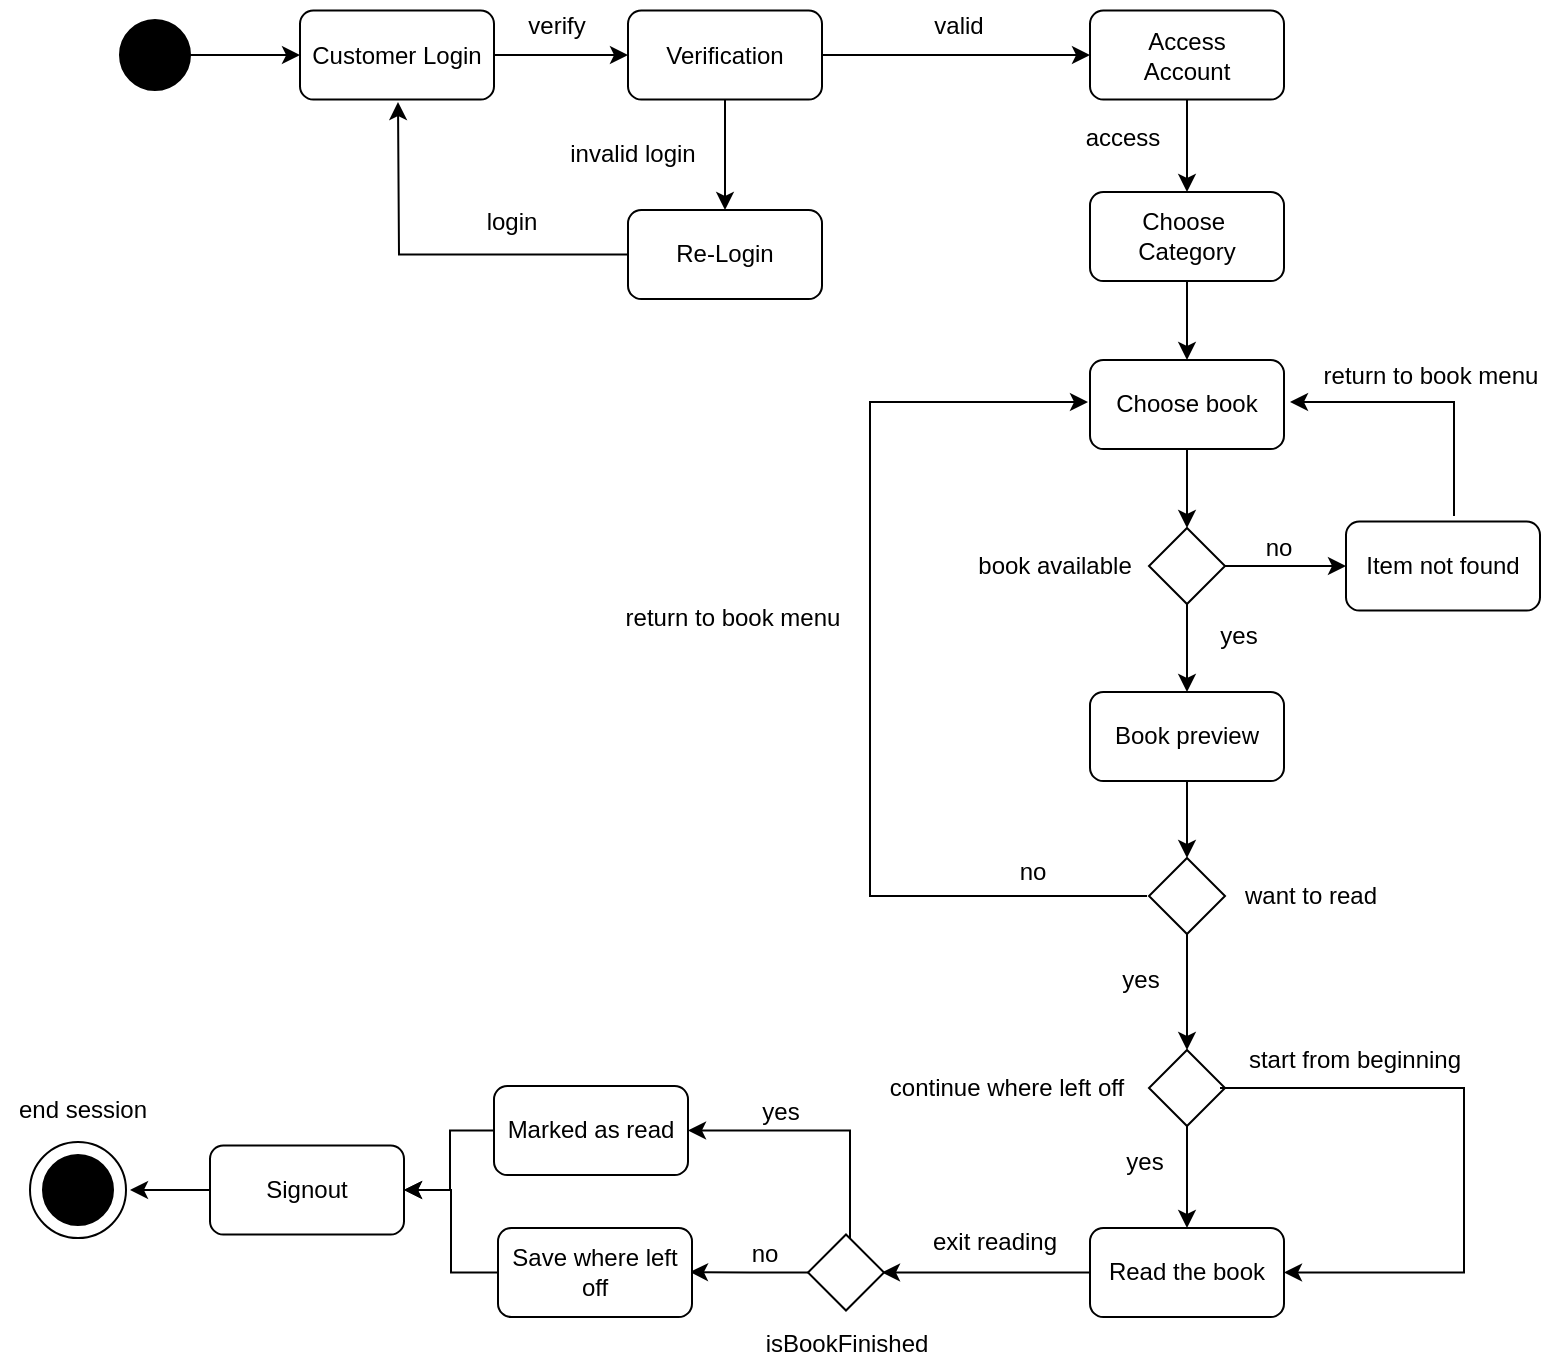 <mxfile version="24.7.17">
  <diagram name="Page-1" id="7nEKnkgAgNU6XBnmRiWE">
    <mxGraphModel dx="954" dy="569" grid="0" gridSize="10" guides="1" tooltips="1" connect="1" arrows="1" fold="1" page="1" pageScale="1" pageWidth="827" pageHeight="1169" math="0" shadow="0">
      <root>
        <mxCell id="0" />
        <mxCell id="1" parent="0" />
        <mxCell id="6wFxL5HSVmzdd2mruH-2-7" value="" style="edgeStyle=orthogonalEdgeStyle;rounded=0;orthogonalLoop=1;jettySize=auto;html=1;" parent="1" source="6wFxL5HSVmzdd2mruH-2-1" target="6wFxL5HSVmzdd2mruH-2-2" edge="1">
          <mxGeometry relative="1" as="geometry" />
        </mxCell>
        <mxCell id="6wFxL5HSVmzdd2mruH-2-1" value="" style="ellipse;whiteSpace=wrap;html=1;aspect=fixed;fillColor=#000000;" parent="1" vertex="1">
          <mxGeometry x="65" y="40" width="35" height="35" as="geometry" />
        </mxCell>
        <mxCell id="6wFxL5HSVmzdd2mruH-2-8" value="" style="edgeStyle=orthogonalEdgeStyle;rounded=0;orthogonalLoop=1;jettySize=auto;html=1;" parent="1" source="6wFxL5HSVmzdd2mruH-2-2" target="6wFxL5HSVmzdd2mruH-2-3" edge="1">
          <mxGeometry relative="1" as="geometry" />
        </mxCell>
        <mxCell id="6wFxL5HSVmzdd2mruH-2-2" value="Customer Login" style="rounded=1;whiteSpace=wrap;html=1;" parent="1" vertex="1">
          <mxGeometry x="155" y="35.25" width="97" height="44.5" as="geometry" />
        </mxCell>
        <mxCell id="6wFxL5HSVmzdd2mruH-2-9" value="" style="edgeStyle=orthogonalEdgeStyle;rounded=0;orthogonalLoop=1;jettySize=auto;html=1;" parent="1" source="6wFxL5HSVmzdd2mruH-2-3" target="6wFxL5HSVmzdd2mruH-2-4" edge="1">
          <mxGeometry relative="1" as="geometry" />
        </mxCell>
        <mxCell id="6wFxL5HSVmzdd2mruH-2-14" style="edgeStyle=orthogonalEdgeStyle;rounded=0;orthogonalLoop=1;jettySize=auto;html=1;entryX=0;entryY=0.5;entryDx=0;entryDy=0;" parent="1" source="6wFxL5HSVmzdd2mruH-2-3" target="6wFxL5HSVmzdd2mruH-2-5" edge="1">
          <mxGeometry relative="1" as="geometry" />
        </mxCell>
        <mxCell id="6wFxL5HSVmzdd2mruH-2-3" value="Verification" style="rounded=1;whiteSpace=wrap;html=1;" parent="1" vertex="1">
          <mxGeometry x="319" y="35.25" width="97" height="44.5" as="geometry" />
        </mxCell>
        <mxCell id="6wFxL5HSVmzdd2mruH-2-10" style="edgeStyle=orthogonalEdgeStyle;rounded=0;orthogonalLoop=1;jettySize=auto;html=1;" parent="1" source="6wFxL5HSVmzdd2mruH-2-4" edge="1">
          <mxGeometry relative="1" as="geometry">
            <mxPoint x="204" y="81" as="targetPoint" />
          </mxGeometry>
        </mxCell>
        <mxCell id="6wFxL5HSVmzdd2mruH-2-4" value="Re-Login" style="rounded=1;whiteSpace=wrap;html=1;" parent="1" vertex="1">
          <mxGeometry x="319" y="135" width="97" height="44.5" as="geometry" />
        </mxCell>
        <mxCell id="6wFxL5HSVmzdd2mruH-2-16" style="edgeStyle=orthogonalEdgeStyle;rounded=0;orthogonalLoop=1;jettySize=auto;html=1;entryX=0.5;entryY=0;entryDx=0;entryDy=0;" parent="1" source="6wFxL5HSVmzdd2mruH-2-5" target="6wFxL5HSVmzdd2mruH-2-6" edge="1">
          <mxGeometry relative="1" as="geometry" />
        </mxCell>
        <mxCell id="6wFxL5HSVmzdd2mruH-2-5" value="Access&lt;div&gt;Account&lt;/div&gt;" style="rounded=1;whiteSpace=wrap;html=1;" parent="1" vertex="1">
          <mxGeometry x="550" y="35.25" width="97" height="44.5" as="geometry" />
        </mxCell>
        <mxCell id="6wFxL5HSVmzdd2mruH-2-21" value="" style="edgeStyle=orthogonalEdgeStyle;rounded=0;orthogonalLoop=1;jettySize=auto;html=1;" parent="1" source="6wFxL5HSVmzdd2mruH-2-6" target="6wFxL5HSVmzdd2mruH-2-20" edge="1">
          <mxGeometry relative="1" as="geometry" />
        </mxCell>
        <mxCell id="6wFxL5HSVmzdd2mruH-2-6" value="Choose&amp;nbsp;&lt;div&gt;Category&lt;/div&gt;" style="rounded=1;whiteSpace=wrap;html=1;" parent="1" vertex="1">
          <mxGeometry x="550" y="126" width="97" height="44.5" as="geometry" />
        </mxCell>
        <mxCell id="6wFxL5HSVmzdd2mruH-2-11" value="login" style="text;html=1;align=center;verticalAlign=middle;whiteSpace=wrap;rounded=0;" parent="1" vertex="1">
          <mxGeometry x="231" y="126" width="60" height="30" as="geometry" />
        </mxCell>
        <mxCell id="6wFxL5HSVmzdd2mruH-2-12" value="verify" style="text;html=1;align=center;verticalAlign=middle;resizable=0;points=[];autosize=1;strokeColor=none;fillColor=none;" parent="1" vertex="1">
          <mxGeometry x="259" y="30" width="47" height="26" as="geometry" />
        </mxCell>
        <mxCell id="6wFxL5HSVmzdd2mruH-2-13" value="invalid login" style="text;html=1;align=center;verticalAlign=middle;resizable=0;points=[];autosize=1;strokeColor=none;fillColor=none;" parent="1" vertex="1">
          <mxGeometry x="280" y="94" width="81" height="26" as="geometry" />
        </mxCell>
        <mxCell id="6wFxL5HSVmzdd2mruH-2-15" value="valid" style="text;html=1;align=center;verticalAlign=middle;resizable=0;points=[];autosize=1;strokeColor=none;fillColor=none;" parent="1" vertex="1">
          <mxGeometry x="462" y="30" width="43" height="26" as="geometry" />
        </mxCell>
        <mxCell id="6wFxL5HSVmzdd2mruH-2-17" value="access" style="text;html=1;align=center;verticalAlign=middle;resizable=0;points=[];autosize=1;strokeColor=none;fillColor=none;" parent="1" vertex="1">
          <mxGeometry x="538" y="86" width="55" height="26" as="geometry" />
        </mxCell>
        <mxCell id="6wFxL5HSVmzdd2mruH-2-23" value="" style="edgeStyle=orthogonalEdgeStyle;rounded=0;orthogonalLoop=1;jettySize=auto;html=1;" parent="1" source="6wFxL5HSVmzdd2mruH-2-20" target="6wFxL5HSVmzdd2mruH-2-22" edge="1">
          <mxGeometry relative="1" as="geometry" />
        </mxCell>
        <mxCell id="6wFxL5HSVmzdd2mruH-2-20" value="Choose&amp;nbsp;&lt;span style=&quot;background-color: initial;&quot;&gt;book&lt;/span&gt;" style="rounded=1;whiteSpace=wrap;html=1;" parent="1" vertex="1">
          <mxGeometry x="550" y="210" width="97" height="44.5" as="geometry" />
        </mxCell>
        <mxCell id="6wFxL5HSVmzdd2mruH-2-34" style="edgeStyle=orthogonalEdgeStyle;rounded=0;orthogonalLoop=1;jettySize=auto;html=1;entryX=0;entryY=0.5;entryDx=0;entryDy=0;" parent="1" source="6wFxL5HSVmzdd2mruH-2-22" target="6wFxL5HSVmzdd2mruH-2-25" edge="1">
          <mxGeometry relative="1" as="geometry" />
        </mxCell>
        <mxCell id="6wFxL5HSVmzdd2mruH-2-37" style="edgeStyle=orthogonalEdgeStyle;rounded=0;orthogonalLoop=1;jettySize=auto;html=1;entryX=0.5;entryY=0;entryDx=0;entryDy=0;" parent="1" source="6wFxL5HSVmzdd2mruH-2-22" target="6wFxL5HSVmzdd2mruH-2-36" edge="1">
          <mxGeometry relative="1" as="geometry" />
        </mxCell>
        <mxCell id="6wFxL5HSVmzdd2mruH-2-22" value="" style="rhombus;whiteSpace=wrap;html=1;" parent="1" vertex="1">
          <mxGeometry x="579.5" y="294" width="38" height="38" as="geometry" />
        </mxCell>
        <mxCell id="6wFxL5HSVmzdd2mruH-2-24" value="book available" style="text;html=1;align=center;verticalAlign=middle;resizable=0;points=[];autosize=1;strokeColor=none;fillColor=none;" parent="1" vertex="1">
          <mxGeometry x="484.5" y="300" width="95" height="26" as="geometry" />
        </mxCell>
        <mxCell id="6wFxL5HSVmzdd2mruH-2-25" value="Item not found" style="rounded=1;whiteSpace=wrap;html=1;" parent="1" vertex="1">
          <mxGeometry x="678" y="290.75" width="97" height="44.5" as="geometry" />
        </mxCell>
        <mxCell id="6wFxL5HSVmzdd2mruH-2-26" value="" style="ellipse;whiteSpace=wrap;html=1;aspect=fixed;" parent="1" vertex="1">
          <mxGeometry x="20" y="601" width="48" height="48" as="geometry" />
        </mxCell>
        <mxCell id="6wFxL5HSVmzdd2mruH-2-42" style="edgeStyle=orthogonalEdgeStyle;rounded=0;orthogonalLoop=1;jettySize=auto;html=1;" parent="1" edge="1">
          <mxGeometry relative="1" as="geometry">
            <mxPoint x="732" y="288" as="sourcePoint" />
            <mxPoint x="650" y="231" as="targetPoint" />
            <Array as="points">
              <mxPoint x="732" y="231" />
            </Array>
          </mxGeometry>
        </mxCell>
        <mxCell id="6wFxL5HSVmzdd2mruH-2-28" value="" style="ellipse;whiteSpace=wrap;html=1;aspect=fixed;fillColor=#000000;" parent="1" vertex="1">
          <mxGeometry x="26.5" y="607.5" width="35" height="35" as="geometry" />
        </mxCell>
        <mxCell id="6wFxL5HSVmzdd2mruH-2-35" value="no" style="text;html=1;align=center;verticalAlign=middle;resizable=0;points=[];autosize=1;strokeColor=none;fillColor=none;" parent="1" vertex="1">
          <mxGeometry x="628" y="290.75" width="31" height="26" as="geometry" />
        </mxCell>
        <mxCell id="6wFxL5HSVmzdd2mruH-2-52" value="" style="edgeStyle=orthogonalEdgeStyle;rounded=0;orthogonalLoop=1;jettySize=auto;html=1;" parent="1" source="6wFxL5HSVmzdd2mruH-2-36" target="6wFxL5HSVmzdd2mruH-2-50" edge="1">
          <mxGeometry relative="1" as="geometry" />
        </mxCell>
        <mxCell id="6wFxL5HSVmzdd2mruH-2-36" value="Book preview" style="rounded=1;whiteSpace=wrap;html=1;" parent="1" vertex="1">
          <mxGeometry x="550" y="376" width="97" height="44.5" as="geometry" />
        </mxCell>
        <mxCell id="6wFxL5HSVmzdd2mruH-2-38" value="yes" style="text;html=1;align=center;verticalAlign=middle;resizable=0;points=[];autosize=1;strokeColor=none;fillColor=none;" parent="1" vertex="1">
          <mxGeometry x="605" y="335.25" width="37" height="26" as="geometry" />
        </mxCell>
        <mxCell id="6wFxL5HSVmzdd2mruH-2-43" value="return to book menu" style="text;html=1;align=center;verticalAlign=middle;resizable=0;points=[];autosize=1;strokeColor=none;fillColor=none;" parent="1" vertex="1">
          <mxGeometry x="657" y="205" width="125" height="26" as="geometry" />
        </mxCell>
        <mxCell id="6wFxL5HSVmzdd2mruH-2-74" value="" style="edgeStyle=orthogonalEdgeStyle;rounded=0;orthogonalLoop=1;jettySize=auto;html=1;" parent="1" source="6wFxL5HSVmzdd2mruH-2-49" edge="1">
          <mxGeometry relative="1" as="geometry">
            <mxPoint x="446" y="666.25" as="targetPoint" />
          </mxGeometry>
        </mxCell>
        <mxCell id="6wFxL5HSVmzdd2mruH-2-49" value="Read the book" style="rounded=1;whiteSpace=wrap;html=1;" parent="1" vertex="1">
          <mxGeometry x="550" y="644" width="97" height="44.5" as="geometry" />
        </mxCell>
        <mxCell id="6wFxL5HSVmzdd2mruH-2-54" style="edgeStyle=orthogonalEdgeStyle;rounded=0;orthogonalLoop=1;jettySize=auto;html=1;" parent="1" edge="1">
          <mxGeometry relative="1" as="geometry">
            <mxPoint x="549" y="230.999" as="targetPoint" />
            <Array as="points">
              <mxPoint x="440" y="477.97" />
              <mxPoint x="440" y="230.97" />
            </Array>
            <mxPoint x="578.5" y="477.97" as="sourcePoint" />
          </mxGeometry>
        </mxCell>
        <mxCell id="6wFxL5HSVmzdd2mruH-2-65" value="" style="edgeStyle=orthogonalEdgeStyle;rounded=0;orthogonalLoop=1;jettySize=auto;html=1;" parent="1" source="6wFxL5HSVmzdd2mruH-2-50" target="6wFxL5HSVmzdd2mruH-2-64" edge="1">
          <mxGeometry relative="1" as="geometry" />
        </mxCell>
        <mxCell id="6wFxL5HSVmzdd2mruH-2-50" value="" style="rhombus;whiteSpace=wrap;html=1;" parent="1" vertex="1">
          <mxGeometry x="579.5" y="459" width="38" height="38" as="geometry" />
        </mxCell>
        <mxCell id="6wFxL5HSVmzdd2mruH-2-53" value="want to read" style="text;html=1;align=center;verticalAlign=middle;resizable=0;points=[];autosize=1;strokeColor=none;fillColor=none;" parent="1" vertex="1">
          <mxGeometry x="617.5" y="465" width="84" height="26" as="geometry" />
        </mxCell>
        <mxCell id="6wFxL5HSVmzdd2mruH-2-55" value="no" style="text;html=1;align=center;verticalAlign=middle;resizable=0;points=[];autosize=1;strokeColor=none;fillColor=none;" parent="1" vertex="1">
          <mxGeometry x="505" y="453" width="31" height="26" as="geometry" />
        </mxCell>
        <mxCell id="6wFxL5HSVmzdd2mruH-2-57" value="return to book menu" style="text;html=1;align=center;verticalAlign=middle;resizable=0;points=[];autosize=1;strokeColor=none;fillColor=none;" parent="1" vertex="1">
          <mxGeometry x="308" y="326" width="125" height="26" as="geometry" />
        </mxCell>
        <mxCell id="6wFxL5HSVmzdd2mruH-2-62" value="yes" style="text;html=1;align=center;verticalAlign=middle;resizable=0;points=[];autosize=1;strokeColor=none;fillColor=none;" parent="1" vertex="1">
          <mxGeometry x="556" y="507" width="37" height="26" as="geometry" />
        </mxCell>
        <mxCell id="6wFxL5HSVmzdd2mruH-2-67" value="" style="edgeStyle=orthogonalEdgeStyle;rounded=0;orthogonalLoop=1;jettySize=auto;html=1;" parent="1" source="6wFxL5HSVmzdd2mruH-2-64" target="6wFxL5HSVmzdd2mruH-2-49" edge="1">
          <mxGeometry relative="1" as="geometry" />
        </mxCell>
        <mxCell id="6wFxL5HSVmzdd2mruH-2-64" value="" style="rhombus;whiteSpace=wrap;html=1;" parent="1" vertex="1">
          <mxGeometry x="579.5" y="555" width="38" height="38" as="geometry" />
        </mxCell>
        <mxCell id="6wFxL5HSVmzdd2mruH-2-66" value="continue where left off" style="text;html=1;align=center;verticalAlign=middle;resizable=0;points=[];autosize=1;strokeColor=none;fillColor=none;" parent="1" vertex="1">
          <mxGeometry x="440" y="561" width="135" height="26" as="geometry" />
        </mxCell>
        <mxCell id="6wFxL5HSVmzdd2mruH-2-68" value="yes" style="text;html=1;align=center;verticalAlign=middle;resizable=0;points=[];autosize=1;strokeColor=none;fillColor=none;" parent="1" vertex="1">
          <mxGeometry x="558" y="598" width="37" height="26" as="geometry" />
        </mxCell>
        <mxCell id="6wFxL5HSVmzdd2mruH-2-71" style="edgeStyle=orthogonalEdgeStyle;rounded=0;orthogonalLoop=1;jettySize=auto;html=1;entryX=1;entryY=0.5;entryDx=0;entryDy=0;" parent="1" target="6wFxL5HSVmzdd2mruH-2-49" edge="1">
          <mxGeometry relative="1" as="geometry">
            <mxPoint x="698" y="670" as="targetPoint" />
            <mxPoint x="615" y="574" as="sourcePoint" />
            <Array as="points">
              <mxPoint x="737" y="574" />
              <mxPoint x="737" y="666" />
            </Array>
          </mxGeometry>
        </mxCell>
        <mxCell id="6wFxL5HSVmzdd2mruH-2-72" value="start from beginning" style="text;html=1;align=center;verticalAlign=middle;resizable=0;points=[];autosize=1;strokeColor=none;fillColor=none;" parent="1" vertex="1">
          <mxGeometry x="620" y="547" width="124" height="26" as="geometry" />
        </mxCell>
        <mxCell id="6wFxL5HSVmzdd2mruH-2-75" value="exit reading" style="text;html=1;align=center;verticalAlign=middle;resizable=0;points=[];autosize=1;strokeColor=none;fillColor=none;" parent="1" vertex="1">
          <mxGeometry x="462" y="638" width="80" height="26" as="geometry" />
        </mxCell>
        <mxCell id="6wFxL5HSVmzdd2mruH-2-78" style="edgeStyle=orthogonalEdgeStyle;rounded=0;orthogonalLoop=1;jettySize=auto;html=1;" parent="1" source="6wFxL5HSVmzdd2mruH-2-76" edge="1">
          <mxGeometry relative="1" as="geometry">
            <mxPoint x="350" y="666" as="targetPoint" />
          </mxGeometry>
        </mxCell>
        <mxCell id="6wFxL5HSVmzdd2mruH-2-81" style="edgeStyle=orthogonalEdgeStyle;rounded=0;orthogonalLoop=1;jettySize=auto;html=1;entryX=1;entryY=0.5;entryDx=0;entryDy=0;" parent="1" source="6wFxL5HSVmzdd2mruH-2-76" target="6wFxL5HSVmzdd2mruH-2-83" edge="1">
          <mxGeometry relative="1" as="geometry">
            <mxPoint x="428" y="597" as="targetPoint" />
            <Array as="points">
              <mxPoint x="430" y="595" />
            </Array>
          </mxGeometry>
        </mxCell>
        <mxCell id="6wFxL5HSVmzdd2mruH-2-76" value="" style="rhombus;whiteSpace=wrap;html=1;" parent="1" vertex="1">
          <mxGeometry x="409" y="647.25" width="38" height="38" as="geometry" />
        </mxCell>
        <mxCell id="6wFxL5HSVmzdd2mruH-2-77" value="isBookFinished" style="text;html=1;align=center;verticalAlign=middle;resizable=0;points=[];autosize=1;strokeColor=none;fillColor=none;" parent="1" vertex="1">
          <mxGeometry x="378.5" y="688.5" width="99" height="26" as="geometry" />
        </mxCell>
        <mxCell id="6wFxL5HSVmzdd2mruH-2-79" value="no" style="text;html=1;align=center;verticalAlign=middle;resizable=0;points=[];autosize=1;strokeColor=none;fillColor=none;" parent="1" vertex="1">
          <mxGeometry x="371" y="644" width="31" height="26" as="geometry" />
        </mxCell>
        <mxCell id="6wFxL5HSVmzdd2mruH-2-88" style="edgeStyle=orthogonalEdgeStyle;rounded=0;orthogonalLoop=1;jettySize=auto;html=1;entryX=1;entryY=0.5;entryDx=0;entryDy=0;" parent="1" source="6wFxL5HSVmzdd2mruH-2-80" target="6wFxL5HSVmzdd2mruH-2-85" edge="1">
          <mxGeometry relative="1" as="geometry" />
        </mxCell>
        <mxCell id="6wFxL5HSVmzdd2mruH-2-80" value="Save where left off" style="rounded=1;whiteSpace=wrap;html=1;" parent="1" vertex="1">
          <mxGeometry x="254" y="644" width="97" height="44.5" as="geometry" />
        </mxCell>
        <mxCell id="6wFxL5HSVmzdd2mruH-2-82" value="yes" style="text;html=1;align=center;verticalAlign=middle;resizable=0;points=[];autosize=1;strokeColor=none;fillColor=none;" parent="1" vertex="1">
          <mxGeometry x="376.5" y="573" width="37" height="26" as="geometry" />
        </mxCell>
        <mxCell id="6wFxL5HSVmzdd2mruH-2-86" style="edgeStyle=orthogonalEdgeStyle;rounded=0;orthogonalLoop=1;jettySize=auto;html=1;entryX=1;entryY=0.5;entryDx=0;entryDy=0;" parent="1" source="6wFxL5HSVmzdd2mruH-2-83" target="6wFxL5HSVmzdd2mruH-2-85" edge="1">
          <mxGeometry relative="1" as="geometry">
            <Array as="points">
              <mxPoint x="230" y="595" />
              <mxPoint x="230" y="625" />
            </Array>
          </mxGeometry>
        </mxCell>
        <mxCell id="6wFxL5HSVmzdd2mruH-2-83" value="Marked as read" style="rounded=1;whiteSpace=wrap;html=1;" parent="1" vertex="1">
          <mxGeometry x="252" y="573" width="97" height="44.5" as="geometry" />
        </mxCell>
        <mxCell id="6wFxL5HSVmzdd2mruH-2-90" style="edgeStyle=orthogonalEdgeStyle;rounded=0;orthogonalLoop=1;jettySize=auto;html=1;" parent="1" source="6wFxL5HSVmzdd2mruH-2-85" edge="1">
          <mxGeometry relative="1" as="geometry">
            <mxPoint x="70" y="625" as="targetPoint" />
          </mxGeometry>
        </mxCell>
        <mxCell id="6wFxL5HSVmzdd2mruH-2-85" value="Signout" style="rounded=1;whiteSpace=wrap;html=1;" parent="1" vertex="1">
          <mxGeometry x="110" y="602.75" width="97" height="44.5" as="geometry" />
        </mxCell>
        <mxCell id="6wFxL5HSVmzdd2mruH-2-91" value="end session" style="text;html=1;align=center;verticalAlign=middle;resizable=0;points=[];autosize=1;strokeColor=none;fillColor=none;" parent="1" vertex="1">
          <mxGeometry x="5" y="572" width="82" height="26" as="geometry" />
        </mxCell>
      </root>
    </mxGraphModel>
  </diagram>
</mxfile>

